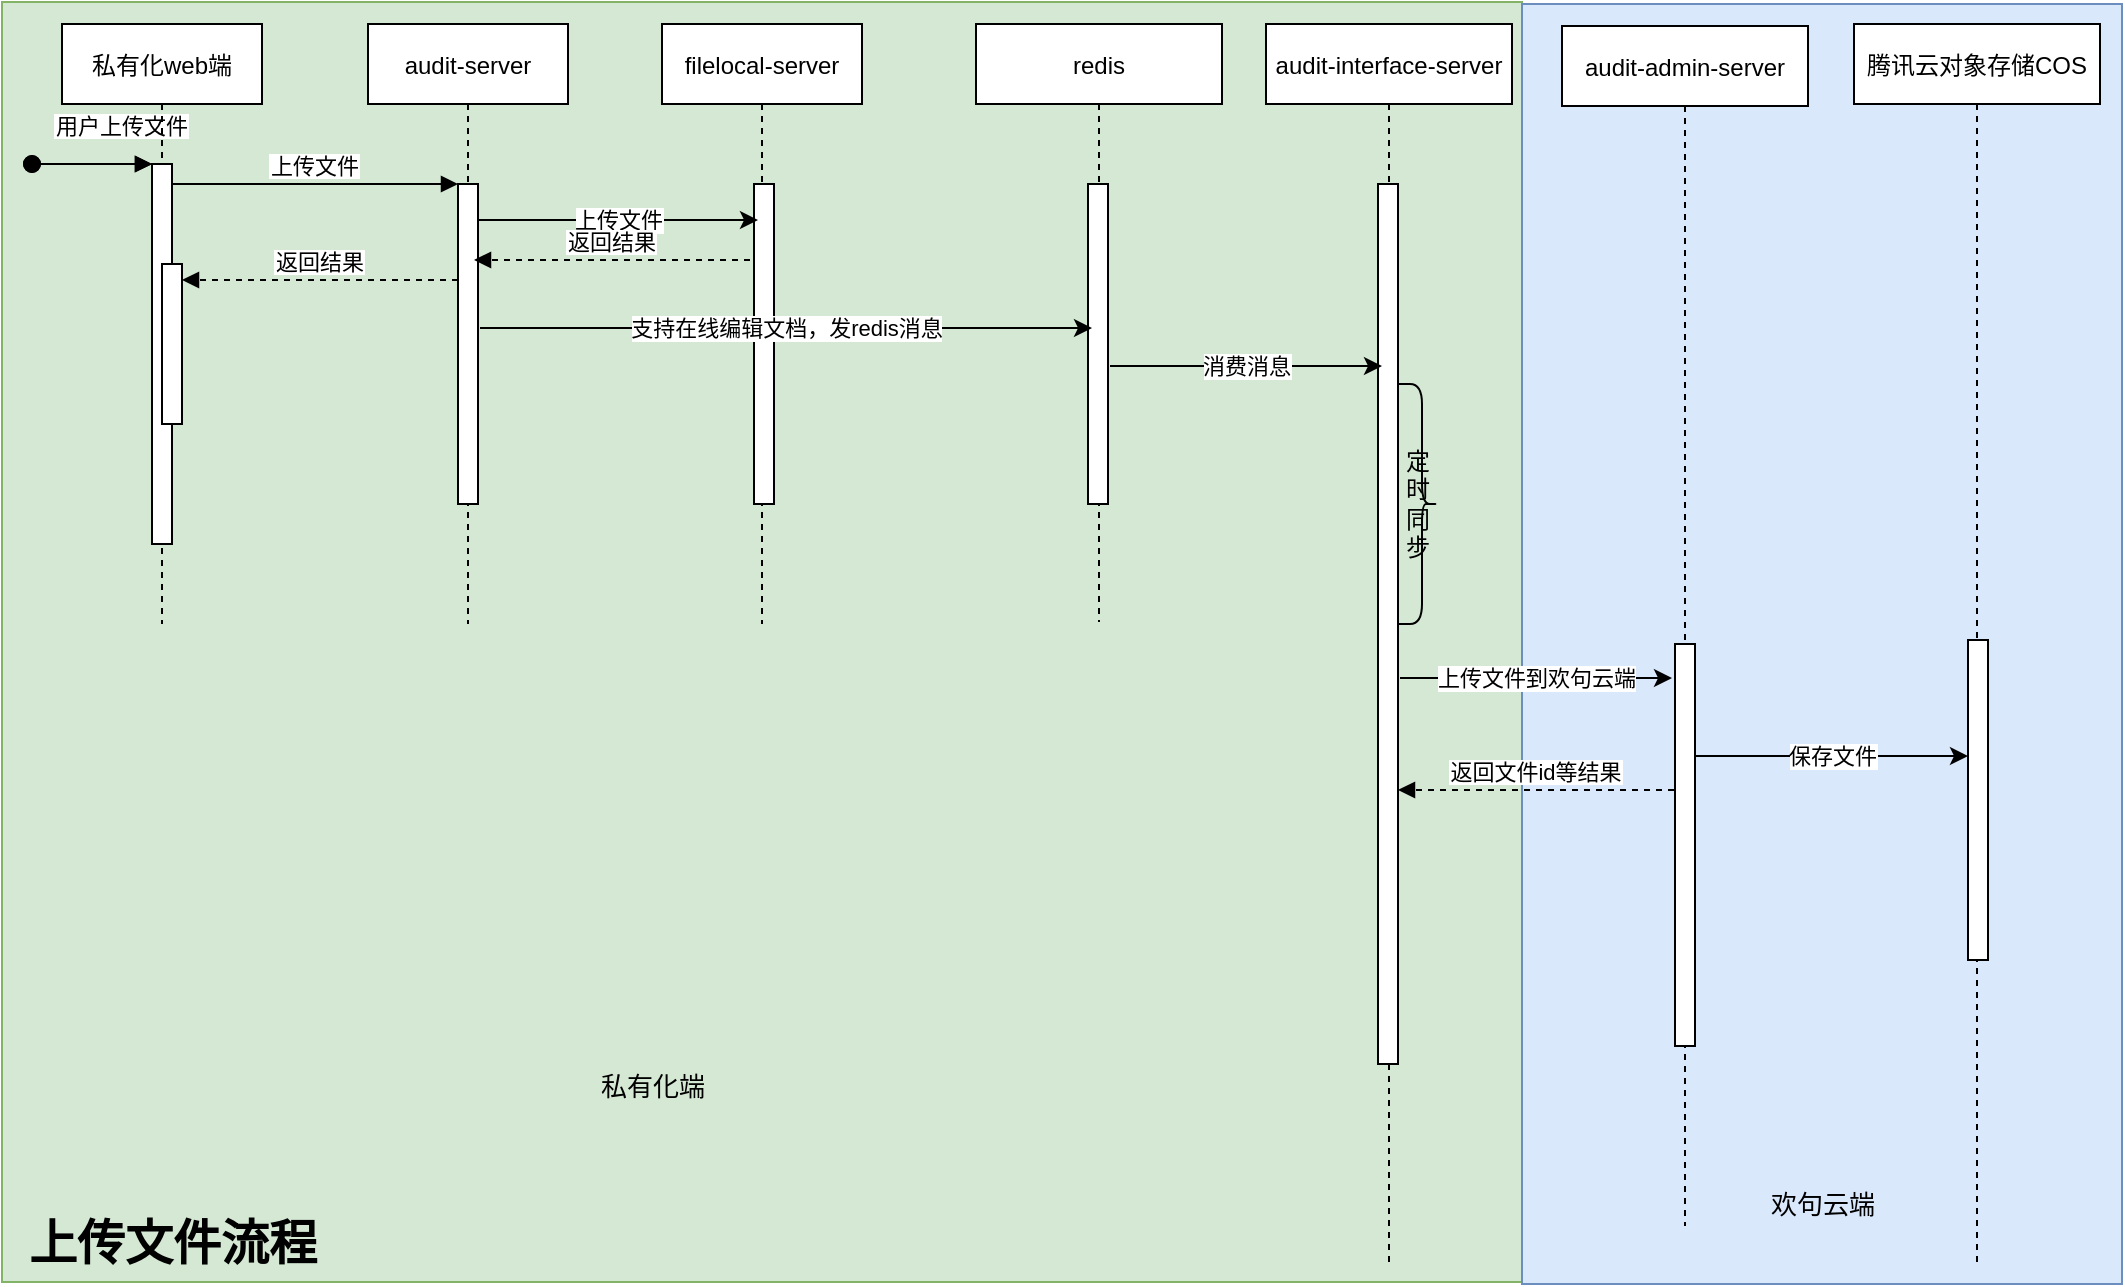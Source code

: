 <mxfile version="16.6.4" type="github">
  <diagram id="kgpKYQtTHZ0yAKxKKP6v" name="Page-1">
    <mxGraphModel dx="1422" dy="747" grid="1" gridSize="10" guides="1" tooltips="1" connect="1" arrows="1" fold="1" page="1" pageScale="1" pageWidth="850" pageHeight="1100" math="0" shadow="0">
      <root>
        <mxCell id="0" />
        <mxCell id="1" parent="0" />
        <mxCell id="eWzPqDSltxr1d_YXbIFi-94" value="" style="rounded=0;whiteSpace=wrap;html=1;fillColor=#d5e8d4;strokeColor=#82b366;" vertex="1" parent="1">
          <mxGeometry y="69" width="760" height="640" as="geometry" />
        </mxCell>
        <mxCell id="eWzPqDSltxr1d_YXbIFi-93" value="" style="rounded=0;whiteSpace=wrap;html=1;fillColor=#dae8fc;strokeColor=#6c8ebf;" vertex="1" parent="1">
          <mxGeometry x="760" y="70" width="300" height="640" as="geometry" />
        </mxCell>
        <mxCell id="3nuBFxr9cyL0pnOWT2aG-1" value="私有化web端" style="shape=umlLifeline;perimeter=lifelinePerimeter;container=1;collapsible=0;recursiveResize=0;rounded=0;shadow=0;strokeWidth=1;" parent="1" vertex="1">
          <mxGeometry x="30" y="80" width="100" height="300" as="geometry" />
        </mxCell>
        <mxCell id="3nuBFxr9cyL0pnOWT2aG-2" value="" style="points=[];perimeter=orthogonalPerimeter;rounded=0;shadow=0;strokeWidth=1;" parent="3nuBFxr9cyL0pnOWT2aG-1" vertex="1">
          <mxGeometry x="45" y="70" width="10" height="190" as="geometry" />
        </mxCell>
        <mxCell id="3nuBFxr9cyL0pnOWT2aG-3" value="用户上传文件" style="verticalAlign=bottom;startArrow=oval;endArrow=block;startSize=8;shadow=0;strokeWidth=1;" parent="3nuBFxr9cyL0pnOWT2aG-1" target="3nuBFxr9cyL0pnOWT2aG-2" edge="1">
          <mxGeometry x="0.5" y="10" relative="1" as="geometry">
            <mxPoint x="-15" y="70" as="sourcePoint" />
            <mxPoint as="offset" />
          </mxGeometry>
        </mxCell>
        <mxCell id="3nuBFxr9cyL0pnOWT2aG-4" value="" style="points=[];perimeter=orthogonalPerimeter;rounded=0;shadow=0;strokeWidth=1;" parent="3nuBFxr9cyL0pnOWT2aG-1" vertex="1">
          <mxGeometry x="50" y="120" width="10" height="80" as="geometry" />
        </mxCell>
        <mxCell id="3nuBFxr9cyL0pnOWT2aG-5" value="audit-server" style="shape=umlLifeline;perimeter=lifelinePerimeter;container=1;collapsible=0;recursiveResize=0;rounded=0;shadow=0;strokeWidth=1;" parent="1" vertex="1">
          <mxGeometry x="183" y="80" width="100" height="300" as="geometry" />
        </mxCell>
        <mxCell id="3nuBFxr9cyL0pnOWT2aG-6" value="" style="points=[];perimeter=orthogonalPerimeter;rounded=0;shadow=0;strokeWidth=1;" parent="3nuBFxr9cyL0pnOWT2aG-5" vertex="1">
          <mxGeometry x="45" y="80" width="10" height="160" as="geometry" />
        </mxCell>
        <mxCell id="eWzPqDSltxr1d_YXbIFi-17" value="私有化web端" style="shape=umlLifeline;perimeter=lifelinePerimeter;container=1;collapsible=0;recursiveResize=0;rounded=0;shadow=0;strokeWidth=1;" vertex="1" parent="3nuBFxr9cyL0pnOWT2aG-5">
          <mxGeometry x="-153" width="100" height="300" as="geometry" />
        </mxCell>
        <mxCell id="eWzPqDSltxr1d_YXbIFi-18" value="" style="points=[];perimeter=orthogonalPerimeter;rounded=0;shadow=0;strokeWidth=1;" vertex="1" parent="eWzPqDSltxr1d_YXbIFi-17">
          <mxGeometry x="45" y="70" width="10" height="190" as="geometry" />
        </mxCell>
        <mxCell id="eWzPqDSltxr1d_YXbIFi-19" value="" style="verticalAlign=bottom;startArrow=oval;endArrow=block;startSize=8;shadow=0;strokeWidth=1;" edge="1" parent="eWzPqDSltxr1d_YXbIFi-17" target="eWzPqDSltxr1d_YXbIFi-18">
          <mxGeometry relative="1" as="geometry">
            <mxPoint x="-15" y="70" as="sourcePoint" />
          </mxGeometry>
        </mxCell>
        <mxCell id="eWzPqDSltxr1d_YXbIFi-20" value="" style="points=[];perimeter=orthogonalPerimeter;rounded=0;shadow=0;strokeWidth=1;" vertex="1" parent="eWzPqDSltxr1d_YXbIFi-17">
          <mxGeometry x="50" y="120" width="10" height="80" as="geometry" />
        </mxCell>
        <mxCell id="3nuBFxr9cyL0pnOWT2aG-8" value="上传文件" style="verticalAlign=bottom;endArrow=block;entryX=0;entryY=0;shadow=0;strokeWidth=1;" parent="1" source="3nuBFxr9cyL0pnOWT2aG-2" target="3nuBFxr9cyL0pnOWT2aG-6" edge="1">
          <mxGeometry relative="1" as="geometry">
            <mxPoint x="185" y="160" as="sourcePoint" />
          </mxGeometry>
        </mxCell>
        <mxCell id="3nuBFxr9cyL0pnOWT2aG-9" value="返回结果" style="verticalAlign=bottom;endArrow=block;entryX=1;entryY=0;shadow=0;strokeWidth=1;dashed=1;" parent="1" edge="1">
          <mxGeometry relative="1" as="geometry">
            <mxPoint x="228" y="208" as="sourcePoint" />
            <mxPoint x="90" y="208" as="targetPoint" />
          </mxGeometry>
        </mxCell>
        <mxCell id="b_7ItS08v8VRTS_WUA0a-3" value="redis" style="shape=umlLifeline;perimeter=lifelinePerimeter;container=1;collapsible=0;recursiveResize=0;rounded=0;shadow=0;strokeWidth=1;" parent="1" vertex="1">
          <mxGeometry x="487" y="80" width="123" height="299" as="geometry" />
        </mxCell>
        <mxCell id="b_7ItS08v8VRTS_WUA0a-4" value="" style="points=[];perimeter=orthogonalPerimeter;rounded=0;shadow=0;strokeWidth=1;" parent="b_7ItS08v8VRTS_WUA0a-3" vertex="1">
          <mxGeometry x="56" y="80" width="10" height="160" as="geometry" />
        </mxCell>
        <mxCell id="b_7ItS08v8VRTS_WUA0a-5" value="audit-interface-server" style="shape=umlLifeline;perimeter=lifelinePerimeter;container=1;collapsible=0;recursiveResize=0;rounded=0;shadow=0;strokeWidth=1;" parent="1" vertex="1">
          <mxGeometry x="632" y="80" width="123" height="620" as="geometry" />
        </mxCell>
        <mxCell id="b_7ItS08v8VRTS_WUA0a-6" value="" style="points=[];perimeter=orthogonalPerimeter;rounded=0;shadow=0;strokeWidth=1;" parent="b_7ItS08v8VRTS_WUA0a-5" vertex="1">
          <mxGeometry x="56" y="80" width="10" height="440" as="geometry" />
        </mxCell>
        <mxCell id="eWzPqDSltxr1d_YXbIFi-88" value="定时同步" style="shape=curlyBracket;whiteSpace=wrap;html=1;rounded=1;flipH=1;size=0.4;" vertex="1" parent="b_7ItS08v8VRTS_WUA0a-5">
          <mxGeometry x="66" y="180" width="20" height="120" as="geometry" />
        </mxCell>
        <mxCell id="eWzPqDSltxr1d_YXbIFi-3" value="腾讯云对象存储COS" style="shape=umlLifeline;perimeter=lifelinePerimeter;container=1;collapsible=0;recursiveResize=0;rounded=0;shadow=0;strokeWidth=1;" vertex="1" parent="1">
          <mxGeometry x="926" y="80" width="123" height="620" as="geometry" />
        </mxCell>
        <mxCell id="eWzPqDSltxr1d_YXbIFi-4" value="" style="points=[];perimeter=orthogonalPerimeter;rounded=0;shadow=0;strokeWidth=1;" vertex="1" parent="eWzPqDSltxr1d_YXbIFi-3">
          <mxGeometry x="57" y="308" width="10" height="160" as="geometry" />
        </mxCell>
        <mxCell id="eWzPqDSltxr1d_YXbIFi-1" value="audit-admin-server" style="shape=umlLifeline;perimeter=lifelinePerimeter;container=1;collapsible=0;recursiveResize=0;rounded=0;shadow=0;strokeWidth=1;" vertex="1" parent="1">
          <mxGeometry x="780" y="81" width="123" height="600" as="geometry" />
        </mxCell>
        <mxCell id="eWzPqDSltxr1d_YXbIFi-2" value="" style="points=[];perimeter=orthogonalPerimeter;rounded=0;shadow=0;strokeWidth=1;" vertex="1" parent="eWzPqDSltxr1d_YXbIFi-1">
          <mxGeometry x="56.5" y="309" width="10" height="201" as="geometry" />
        </mxCell>
        <mxCell id="eWzPqDSltxr1d_YXbIFi-11" value="filelocal-server" style="shape=umlLifeline;perimeter=lifelinePerimeter;container=1;collapsible=0;recursiveResize=0;rounded=0;shadow=0;strokeWidth=1;" vertex="1" parent="1">
          <mxGeometry x="330" y="80" width="100" height="300" as="geometry" />
        </mxCell>
        <mxCell id="eWzPqDSltxr1d_YXbIFi-12" value="" style="points=[];perimeter=orthogonalPerimeter;rounded=0;shadow=0;strokeWidth=1;" vertex="1" parent="eWzPqDSltxr1d_YXbIFi-11">
          <mxGeometry x="46" y="80" width="10" height="160" as="geometry" />
        </mxCell>
        <mxCell id="eWzPqDSltxr1d_YXbIFi-83" value="上传文件" style="endArrow=classic;html=1;rounded=0;exitX=0.54;exitY=0.333;exitDx=0;exitDy=0;exitPerimeter=0;entryX=0.1;entryY=0.113;entryDx=0;entryDy=0;entryPerimeter=0;" edge="1" parent="1">
          <mxGeometry width="50" height="50" relative="1" as="geometry">
            <mxPoint x="238" y="178" as="sourcePoint" />
            <mxPoint x="378" y="178" as="targetPoint" />
          </mxGeometry>
        </mxCell>
        <mxCell id="eWzPqDSltxr1d_YXbIFi-84" value="返回结果" style="verticalAlign=bottom;endArrow=block;entryX=1;entryY=0;shadow=0;strokeWidth=1;dashed=1;" edge="1" parent="1">
          <mxGeometry relative="1" as="geometry">
            <mxPoint x="374" y="198" as="sourcePoint" />
            <mxPoint x="236" y="198" as="targetPoint" />
          </mxGeometry>
        </mxCell>
        <mxCell id="eWzPqDSltxr1d_YXbIFi-86" value="支持在线编辑文档，发redis消息" style="endArrow=classic;html=1;rounded=0;exitX=0.54;exitY=0.333;exitDx=0;exitDy=0;exitPerimeter=0;entryX=0.1;entryY=0.113;entryDx=0;entryDy=0;entryPerimeter=0;" edge="1" parent="1">
          <mxGeometry width="50" height="50" relative="1" as="geometry">
            <mxPoint x="239" y="232" as="sourcePoint" />
            <mxPoint x="545" y="232" as="targetPoint" />
          </mxGeometry>
        </mxCell>
        <mxCell id="eWzPqDSltxr1d_YXbIFi-87" value="消费消息" style="endArrow=classic;html=1;rounded=0;exitX=0.54;exitY=0.333;exitDx=0;exitDy=0;exitPerimeter=0;entryX=0.1;entryY=0.113;entryDx=0;entryDy=0;entryPerimeter=0;" edge="1" parent="1">
          <mxGeometry width="50" height="50" relative="1" as="geometry">
            <mxPoint x="554" y="251" as="sourcePoint" />
            <mxPoint x="690" y="251" as="targetPoint" />
          </mxGeometry>
        </mxCell>
        <mxCell id="eWzPqDSltxr1d_YXbIFi-89" value="上传文件到欢句云端" style="endArrow=classic;html=1;rounded=0;exitX=0.54;exitY=0.333;exitDx=0;exitDy=0;exitPerimeter=0;entryX=0.1;entryY=0.113;entryDx=0;entryDy=0;entryPerimeter=0;" edge="1" parent="1">
          <mxGeometry width="50" height="50" relative="1" as="geometry">
            <mxPoint x="699" y="407" as="sourcePoint" />
            <mxPoint x="835" y="407" as="targetPoint" />
          </mxGeometry>
        </mxCell>
        <mxCell id="eWzPqDSltxr1d_YXbIFi-90" value="保存文件" style="endArrow=classic;html=1;rounded=0;exitX=0.54;exitY=0.333;exitDx=0;exitDy=0;exitPerimeter=0;entryX=0.1;entryY=0.113;entryDx=0;entryDy=0;entryPerimeter=0;" edge="1" parent="1">
          <mxGeometry width="50" height="50" relative="1" as="geometry">
            <mxPoint x="847" y="446" as="sourcePoint" />
            <mxPoint x="983" y="446" as="targetPoint" />
          </mxGeometry>
        </mxCell>
        <mxCell id="eWzPqDSltxr1d_YXbIFi-91" value="返回文件id等结果" style="verticalAlign=bottom;endArrow=block;entryX=1;entryY=0;shadow=0;strokeWidth=1;dashed=1;" edge="1" parent="1">
          <mxGeometry relative="1" as="geometry">
            <mxPoint x="836" y="463" as="sourcePoint" />
            <mxPoint x="698" y="463" as="targetPoint" />
          </mxGeometry>
        </mxCell>
        <mxCell id="eWzPqDSltxr1d_YXbIFi-92" value="&lt;br&gt;" style="text;html=1;align=center;verticalAlign=middle;resizable=0;points=[];autosize=1;strokeColor=none;fillColor=none;" vertex="1" parent="1">
          <mxGeometry x="740" y="440" width="20" height="20" as="geometry" />
        </mxCell>
        <mxCell id="eWzPqDSltxr1d_YXbIFi-95" value="私有化端" style="text;strokeColor=none;fillColor=none;html=1;fontSize=13;fontStyle=0;verticalAlign=middle;align=center;" vertex="1" parent="1">
          <mxGeometry x="275" y="591" width="100" height="40" as="geometry" />
        </mxCell>
        <mxCell id="eWzPqDSltxr1d_YXbIFi-96" value="上传文件流程" style="text;strokeColor=none;fillColor=none;html=1;fontSize=24;fontStyle=1;verticalAlign=middle;align=center;" vertex="1" parent="1">
          <mxGeometry x="10" y="670" width="150" height="40" as="geometry" />
        </mxCell>
        <mxCell id="eWzPqDSltxr1d_YXbIFi-97" value="欢句云端" style="text;strokeColor=none;fillColor=none;html=1;fontSize=13;fontStyle=0;verticalAlign=middle;align=center;" vertex="1" parent="1">
          <mxGeometry x="860" y="650" width="100" height="40" as="geometry" />
        </mxCell>
      </root>
    </mxGraphModel>
  </diagram>
</mxfile>
